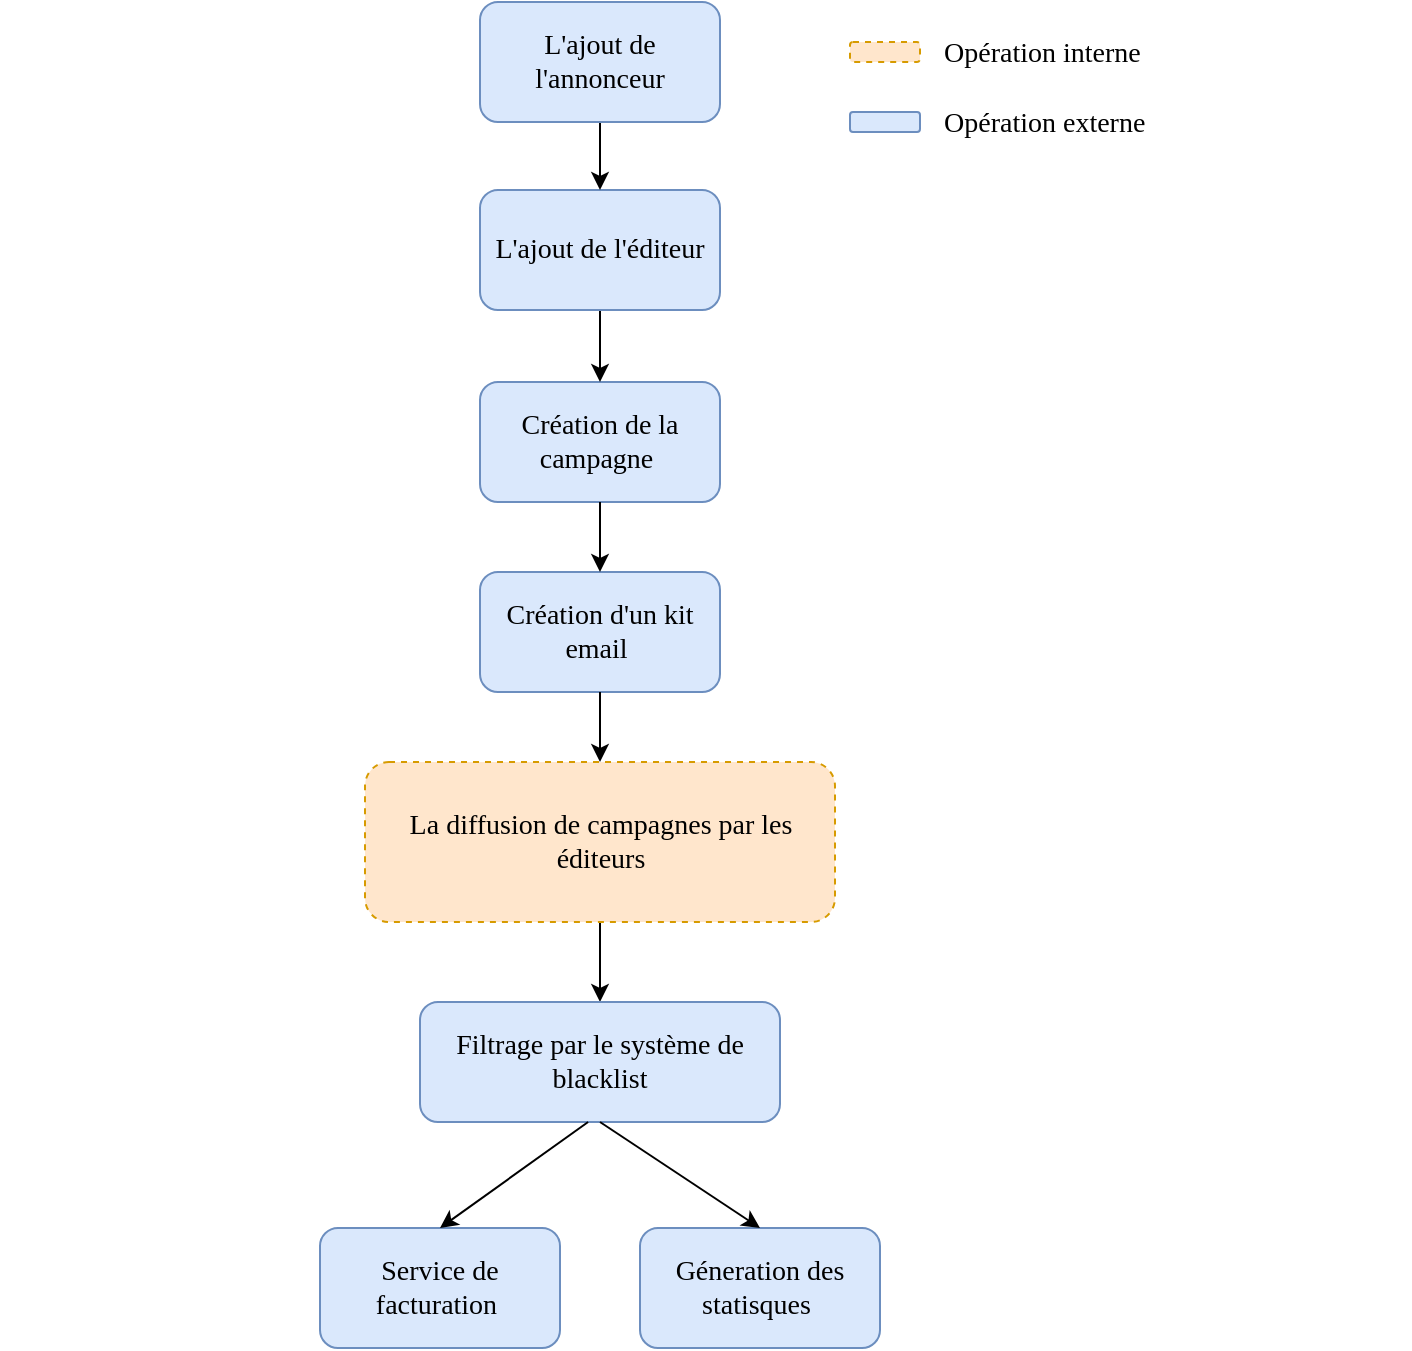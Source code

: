 <mxfile version="11.3.0" type="device" pages="1"><diagram id="3bSATsp9mCY7XxpC57f6" name="Page-1"><mxGraphModel dx="2249" dy="1931" grid="1" gridSize="10" guides="1" tooltips="1" connect="1" arrows="1" fold="1" page="1" pageScale="1" pageWidth="827" pageHeight="1169" math="0" shadow="0"><root><mxCell id="0"/><mxCell id="1" parent="0"/><mxCell id="4dQBE-5w5uc2ftc7bLz9-2" value="" style="group" vertex="1" connectable="0" parent="1"><mxGeometry x="-40" y="177" width="705" height="428" as="geometry"/></mxCell><mxCell id="R5D7YirBnQlNFHpyKCyr-22" value="" style="group;fontFamily=Times New Roman;fontStyle=0;fontSize=14;" parent="4dQBE-5w5uc2ftc7bLz9-2" vertex="1" connectable="0"><mxGeometry width="705" height="400" as="geometry"/></mxCell><mxCell id="R5D7YirBnQlNFHpyKCyr-21" value="" style="group;fontFamily=Times New Roman;fontStyle=0;fontSize=14;" parent="R5D7YirBnQlNFHpyKCyr-22" vertex="1" connectable="0"><mxGeometry x="240" width="120" height="170" as="geometry"/></mxCell><mxCell id="R5D7YirBnQlNFHpyKCyr-1" value="Création de la campagne&amp;nbsp;" style="rounded=1;whiteSpace=wrap;html=1;fontFamily=Times New Roman;fontStyle=0;fontSize=14;fillColor=#dae8fc;strokeColor=#6c8ebf;" parent="R5D7YirBnQlNFHpyKCyr-21" vertex="1"><mxGeometry width="120" height="60" as="geometry"/></mxCell><mxCell id="R5D7YirBnQlNFHpyKCyr-2" value="Création d'un kit email&amp;nbsp;" style="rounded=1;whiteSpace=wrap;html=1;fontFamily=Times New Roman;fontStyle=0;fontSize=14;fillColor=#dae8fc;strokeColor=#6c8ebf;" parent="R5D7YirBnQlNFHpyKCyr-21" vertex="1"><mxGeometry y="95" width="120" height="60" as="geometry"/></mxCell><mxCell id="R5D7YirBnQlNFHpyKCyr-6" value="" style="edgeStyle=orthogonalEdgeStyle;rounded=0;orthogonalLoop=1;jettySize=auto;html=1;fontFamily=Times New Roman;fontStyle=0;fontSize=14;" parent="R5D7YirBnQlNFHpyKCyr-21" source="R5D7YirBnQlNFHpyKCyr-1" target="R5D7YirBnQlNFHpyKCyr-2" edge="1"><mxGeometry relative="1" as="geometry"/></mxCell><mxCell id="4dQBE-5w5uc2ftc7bLz9-20" value="" style="edgeStyle=orthogonalEdgeStyle;rounded=0;orthogonalLoop=1;jettySize=auto;html=1;" edge="1" parent="R5D7YirBnQlNFHpyKCyr-22" source="R5D7YirBnQlNFHpyKCyr-38" target="4dQBE-5w5uc2ftc7bLz9-16"><mxGeometry relative="1" as="geometry"/></mxCell><mxCell id="R5D7YirBnQlNFHpyKCyr-38" value="La diffusion de campagnes par les éditeurs" style="rounded=1;whiteSpace=wrap;html=1;fontFamily=Times New Roman;fontSize=14;dashed=1;fillColor=#ffe6cc;strokeColor=#d79b00;" parent="R5D7YirBnQlNFHpyKCyr-22" vertex="1"><mxGeometry x="182.5" y="190" width="235" height="80" as="geometry"/></mxCell><mxCell id="R5D7YirBnQlNFHpyKCyr-39" value="" style="edgeStyle=orthogonalEdgeStyle;rounded=0;orthogonalLoop=1;jettySize=auto;html=1;fontFamily=Times New Roman;fontSize=14;" parent="R5D7YirBnQlNFHpyKCyr-22" source="R5D7YirBnQlNFHpyKCyr-2" target="R5D7YirBnQlNFHpyKCyr-38" edge="1"><mxGeometry relative="1" as="geometry"/></mxCell><mxCell id="4dQBE-5w5uc2ftc7bLz9-16" value="Filtrage par le système de blacklist" style="rounded=1;whiteSpace=wrap;html=1;fontFamily=Times New Roman;fontStyle=0;fontSize=14;fillColor=#dae8fc;strokeColor=#6c8ebf;" vertex="1" parent="R5D7YirBnQlNFHpyKCyr-22"><mxGeometry x="210" y="310" width="180" height="60" as="geometry"/></mxCell><mxCell id="4dQBE-5w5uc2ftc7bLz9-14" value="" style="edgeStyle=orthogonalEdgeStyle;rounded=0;orthogonalLoop=1;jettySize=auto;html=1;" edge="1" parent="1" source="4dQBE-5w5uc2ftc7bLz9-3" target="R5D7YirBnQlNFHpyKCyr-1"><mxGeometry relative="1" as="geometry"/></mxCell><mxCell id="4dQBE-5w5uc2ftc7bLz9-3" value="L'ajout de l'éditeur" style="rounded=1;whiteSpace=wrap;html=1;fontFamily=Times New Roman;fontStyle=0;fontSize=14;fillColor=#dae8fc;strokeColor=#6c8ebf;" vertex="1" parent="1"><mxGeometry x="200" y="81" width="120" height="60" as="geometry"/></mxCell><mxCell id="4dQBE-5w5uc2ftc7bLz9-13" value="" style="edgeStyle=orthogonalEdgeStyle;rounded=0;orthogonalLoop=1;jettySize=auto;html=1;" edge="1" parent="1" source="4dQBE-5w5uc2ftc7bLz9-4" target="4dQBE-5w5uc2ftc7bLz9-3"><mxGeometry relative="1" as="geometry"/></mxCell><mxCell id="4dQBE-5w5uc2ftc7bLz9-4" value="L'ajout de l'annonceur" style="rounded=1;whiteSpace=wrap;html=1;fontFamily=Times New Roman;fontStyle=0;fontSize=14;fillColor=#dae8fc;strokeColor=#6c8ebf;" vertex="1" parent="1"><mxGeometry x="200" y="-13" width="120" height="60" as="geometry"/></mxCell><mxCell id="R5D7YirBnQlNFHpyKCyr-41" value="" style="rounded=1;whiteSpace=wrap;html=1;fontFamily=Times New Roman;fontSize=14;dashed=1;fillColor=#ffe6cc;strokeColor=#d79b00;" parent="1" vertex="1"><mxGeometry x="385" y="7" width="35" height="10" as="geometry"/></mxCell><mxCell id="R5D7YirBnQlNFHpyKCyr-44" value="Opération interne&amp;nbsp;" style="text;html=1;resizable=0;points=[];autosize=1;align=left;verticalAlign=top;spacingTop=-4;fontSize=14;fontFamily=Times New Roman;" parent="1" vertex="1"><mxGeometry x="430" y="2" width="120" height="20" as="geometry"/></mxCell><mxCell id="R5D7YirBnQlNFHpyKCyr-47" value="Opération externe" style="text;html=1;resizable=0;points=[];autosize=1;align=left;verticalAlign=top;spacingTop=-4;fontSize=14;fontFamily=Times New Roman;" parent="1" vertex="1"><mxGeometry x="430" y="37" width="120" height="20" as="geometry"/></mxCell><mxCell id="R5D7YirBnQlNFHpyKCyr-43" value="" style="rounded=1;whiteSpace=wrap;html=1;fontFamily=Times New Roman;fontSize=14;fillColor=#dae8fc;strokeColor=#6c8ebf;" parent="1" vertex="1"><mxGeometry x="385" y="42" width="35" height="10" as="geometry"/></mxCell><mxCell id="R5D7YirBnQlNFHpyKCyr-16" value="Service de facturation&amp;nbsp;" style="rounded=1;whiteSpace=wrap;html=1;fontFamily=Times New Roman;fontStyle=0;fontSize=14;fillColor=#dae8fc;strokeColor=#6c8ebf;" parent="1" vertex="1"><mxGeometry x="120" y="600" width="120" height="60" as="geometry"/></mxCell><mxCell id="4dQBE-5w5uc2ftc7bLz9-30" value="Géneration des statisques&amp;nbsp;" style="rounded=1;whiteSpace=wrap;html=1;fontFamily=Times New Roman;fontStyle=0;fontSize=14;fillColor=#dae8fc;strokeColor=#6c8ebf;" vertex="1" parent="1"><mxGeometry x="280" y="600" width="120" height="60" as="geometry"/></mxCell><mxCell id="4dQBE-5w5uc2ftc7bLz9-33" value="" style="endArrow=classic;html=1;exitX=0.467;exitY=1;exitDx=0;exitDy=0;exitPerimeter=0;entryX=0.5;entryY=0;entryDx=0;entryDy=0;" edge="1" parent="1" source="4dQBE-5w5uc2ftc7bLz9-16" target="R5D7YirBnQlNFHpyKCyr-16"><mxGeometry width="50" height="50" relative="1" as="geometry"><mxPoint x="175" y="740" as="sourcePoint"/><mxPoint x="225" y="690" as="targetPoint"/></mxGeometry></mxCell><mxCell id="4dQBE-5w5uc2ftc7bLz9-34" value="" style="endArrow=classic;html=1;exitX=0.5;exitY=1;exitDx=0;exitDy=0;entryX=0.5;entryY=0;entryDx=0;entryDy=0;" edge="1" parent="1" source="4dQBE-5w5uc2ftc7bLz9-16" target="4dQBE-5w5uc2ftc7bLz9-30"><mxGeometry width="50" height="50" relative="1" as="geometry"><mxPoint x="264.06" y="557" as="sourcePoint"/><mxPoint x="190" y="610" as="targetPoint"/></mxGeometry></mxCell></root></mxGraphModel></diagram></mxfile>